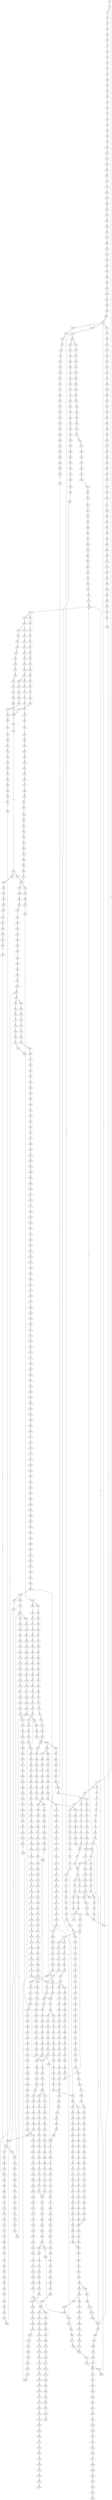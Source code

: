strict digraph  {
	S0 -> S1 [ label = T ];
	S1 -> S2 [ label = T ];
	S1 -> S3 [ label = G ];
	S2 -> S4 [ label = C ];
	S3 -> S5 [ label = C ];
	S3 -> S6 [ label = T ];
	S4 -> S7 [ label = A ];
	S5 -> S8 [ label = T ];
	S6 -> S9 [ label = C ];
	S7 -> S10 [ label = A ];
	S8 -> S11 [ label = A ];
	S9 -> S12 [ label = T ];
	S10 -> S13 [ label = G ];
	S11 -> S14 [ label = C ];
	S12 -> S15 [ label = T ];
	S12 -> S16 [ label = C ];
	S13 -> S17 [ label = A ];
	S14 -> S18 [ label = C ];
	S15 -> S19 [ label = C ];
	S16 -> S20 [ label = C ];
	S17 -> S21 [ label = C ];
	S18 -> S22 [ label = T ];
	S19 -> S23 [ label = G ];
	S20 -> S24 [ label = G ];
	S21 -> S25 [ label = C ];
	S22 -> S26 [ label = G ];
	S23 -> S27 [ label = G ];
	S24 -> S28 [ label = T ];
	S25 -> S29 [ label = T ];
	S26 -> S30 [ label = T ];
	S27 -> S31 [ label = T ];
	S28 -> S32 [ label = T ];
	S29 -> S33 [ label = T ];
	S30 -> S34 [ label = C ];
	S31 -> S35 [ label = C ];
	S32 -> S36 [ label = C ];
	S33 -> S37 [ label = T ];
	S34 -> S38 [ label = C ];
	S35 -> S39 [ label = C ];
	S36 -> S40 [ label = C ];
	S37 -> S41 [ label = T ];
	S38 -> S42 [ label = T ];
	S39 -> S43 [ label = T ];
	S40 -> S44 [ label = T ];
	S41 -> S45 [ label = T ];
	S42 -> S46 [ label = T ];
	S43 -> S47 [ label = T ];
	S44 -> S48 [ label = T ];
	S45 -> S49 [ label = G ];
	S46 -> S50 [ label = G ];
	S47 -> S51 [ label = G ];
	S48 -> S52 [ label = A ];
	S49 -> S53 [ label = A ];
	S50 -> S54 [ label = A ];
	S50 -> S55 [ label = T ];
	S51 -> S56 [ label = A ];
	S52 -> S57 [ label = A ];
	S53 -> S58 [ label = A ];
	S54 -> S59 [ label = A ];
	S55 -> S60 [ label = A ];
	S56 -> S59 [ label = A ];
	S57 -> S61 [ label = A ];
	S58 -> S62 [ label = C ];
	S59 -> S63 [ label = C ];
	S60 -> S64 [ label = G ];
	S61 -> S65 [ label = C ];
	S62 -> S66 [ label = A ];
	S63 -> S67 [ label = T ];
	S63 -> S68 [ label = A ];
	S64 -> S69 [ label = G ];
	S65 -> S70 [ label = A ];
	S66 -> S71 [ label = G ];
	S67 -> S72 [ label = T ];
	S68 -> S73 [ label = G ];
	S69 -> S74 [ label = A ];
	S70 -> S75 [ label = G ];
	S71 -> S76 [ label = T ];
	S72 -> S77 [ label = C ];
	S73 -> S78 [ label = G ];
	S74 -> S79 [ label = G ];
	S75 -> S80 [ label = G ];
	S76 -> S81 [ label = T ];
	S77 -> S82 [ label = A ];
	S78 -> S83 [ label = G ];
	S78 -> S84 [ label = T ];
	S79 -> S85 [ label = A ];
	S80 -> S86 [ label = T ];
	S81 -> S87 [ label = G ];
	S82 -> S88 [ label = A ];
	S83 -> S89 [ label = T ];
	S84 -> S90 [ label = C ];
	S85 -> S91 [ label = G ];
	S86 -> S92 [ label = C ];
	S87 -> S93 [ label = A ];
	S88 -> S94 [ label = C ];
	S89 -> S95 [ label = C ];
	S90 -> S96 [ label = C ];
	S91 -> S97 [ label = G ];
	S92 -> S98 [ label = T ];
	S93 -> S99 [ label = C ];
	S94 -> S100 [ label = C ];
	S94 -> S101 [ label = T ];
	S95 -> S102 [ label = C ];
	S96 -> S103 [ label = C ];
	S97 -> S104 [ label = T ];
	S98 -> S105 [ label = C ];
	S99 -> S106 [ label = T ];
	S100 -> S107 [ label = G ];
	S101 -> S108 [ label = G ];
	S102 -> S109 [ label = G ];
	S103 -> S110 [ label = T ];
	S104 -> S111 [ label = C ];
	S105 -> S112 [ label = T ];
	S106 -> S113 [ label = G ];
	S107 -> S114 [ label = G ];
	S108 -> S115 [ label = G ];
	S108 -> S116 [ label = C ];
	S109 -> S117 [ label = C ];
	S110 -> S118 [ label = T ];
	S111 -> S119 [ label = C ];
	S112 -> S120 [ label = C ];
	S113 -> S121 [ label = T ];
	S114 -> S122 [ label = C ];
	S115 -> S123 [ label = C ];
	S116 -> S124 [ label = C ];
	S117 -> S125 [ label = C ];
	S118 -> S126 [ label = C ];
	S119 -> S127 [ label = C ];
	S120 -> S128 [ label = C ];
	S121 -> S129 [ label = A ];
	S122 -> S130 [ label = C ];
	S123 -> S131 [ label = C ];
	S124 -> S132 [ label = C ];
	S125 -> S133 [ label = G ];
	S126 -> S134 [ label = T ];
	S126 -> S135 [ label = G ];
	S127 -> S136 [ label = T ];
	S127 -> S137 [ label = A ];
	S127 -> S138 [ label = G ];
	S128 -> S139 [ label = G ];
	S129 -> S140 [ label = C ];
	S130 -> S141 [ label = C ];
	S131 -> S142 [ label = C ];
	S132 -> S143 [ label = T ];
	S133 -> S144 [ label = C ];
	S133 -> S145 [ label = G ];
	S134 -> S146 [ label = C ];
	S135 -> S147 [ label = C ];
	S136 -> S118 [ label = T ];
	S137 -> S148 [ label = G ];
	S138 -> S149 [ label = G ];
	S139 -> S150 [ label = T ];
	S140 -> S151 [ label = A ];
	S141 -> S152 [ label = A ];
	S142 -> S153 [ label = A ];
	S143 -> S154 [ label = A ];
	S144 -> S155 [ label = A ];
	S145 -> S156 [ label = A ];
	S146 -> S157 [ label = G ];
	S147 -> S158 [ label = A ];
	S148 -> S159 [ label = A ];
	S149 -> S160 [ label = A ];
	S150 -> S161 [ label = A ];
	S151 -> S162 [ label = C ];
	S152 -> S163 [ label = G ];
	S153 -> S164 [ label = G ];
	S154 -> S165 [ label = G ];
	S155 -> S166 [ label = C ];
	S156 -> S167 [ label = A ];
	S157 -> S168 [ label = T ];
	S158 -> S169 [ label = C ];
	S159 -> S170 [ label = G ];
	S160 -> S171 [ label = G ];
	S161 -> S172 [ label = C ];
	S162 -> S173 [ label = T ];
	S163 -> S174 [ label = T ];
	S164 -> S175 [ label = G ];
	S165 -> S176 [ label = G ];
	S166 -> S177 [ label = G ];
	S167 -> S178 [ label = C ];
	S168 -> S179 [ label = A ];
	S169 -> S180 [ label = G ];
	S170 -> S181 [ label = C ];
	S171 -> S182 [ label = G ];
	S172 -> S183 [ label = A ];
	S173 -> S184 [ label = T ];
	S174 -> S185 [ label = T ];
	S175 -> S186 [ label = T ];
	S176 -> S187 [ label = T ];
	S177 -> S188 [ label = C ];
	S178 -> S189 [ label = T ];
	S179 -> S190 [ label = C ];
	S180 -> S191 [ label = T ];
	S181 -> S192 [ label = C ];
	S182 -> S193 [ label = C ];
	S183 -> S194 [ label = T ];
	S184 -> S195 [ label = G ];
	S185 -> S196 [ label = G ];
	S186 -> S197 [ label = G ];
	S187 -> S198 [ label = G ];
	S188 -> S199 [ label = G ];
	S189 -> S200 [ label = G ];
	S190 -> S201 [ label = G ];
	S191 -> S202 [ label = G ];
	S192 -> S203 [ label = A ];
	S193 -> S204 [ label = G ];
	S194 -> S205 [ label = G ];
	S195 -> S206 [ label = G ];
	S196 -> S207 [ label = T ];
	S197 -> S208 [ label = C ];
	S197 -> S209 [ label = G ];
	S198 -> S210 [ label = T ];
	S199 -> S211 [ label = C ];
	S200 -> S212 [ label = C ];
	S201 -> S213 [ label = G ];
	S202 -> S214 [ label = G ];
	S203 -> S215 [ label = C ];
	S204 -> S216 [ label = T ];
	S205 -> S217 [ label = G ];
	S206 -> S218 [ label = A ];
	S207 -> S219 [ label = G ];
	S208 -> S220 [ label = G ];
	S209 -> S221 [ label = G ];
	S210 -> S222 [ label = G ];
	S211 -> S223 [ label = A ];
	S211 -> S224 [ label = G ];
	S212 -> S225 [ label = A ];
	S213 -> S226 [ label = C ];
	S214 -> S227 [ label = C ];
	S215 -> S228 [ label = G ];
	S216 -> S229 [ label = G ];
	S217 -> S230 [ label = C ];
	S218 -> S231 [ label = G ];
	S219 -> S232 [ label = C ];
	S220 -> S233 [ label = C ];
	S221 -> S234 [ label = C ];
	S222 -> S235 [ label = C ];
	S223 -> S236 [ label = G ];
	S224 -> S237 [ label = C ];
	S224 -> S238 [ label = G ];
	S225 -> S239 [ label = A ];
	S226 -> S240 [ label = T ];
	S227 -> S241 [ label = G ];
	S228 -> S242 [ label = G ];
	S229 -> S243 [ label = G ];
	S230 -> S244 [ label = G ];
	S231 -> S245 [ label = A ];
	S232 -> S246 [ label = G ];
	S233 -> S247 [ label = G ];
	S234 -> S248 [ label = T ];
	S235 -> S249 [ label = G ];
	S236 -> S250 [ label = C ];
	S237 -> S251 [ label = G ];
	S238 -> S252 [ label = C ];
	S239 -> S253 [ label = C ];
	S240 -> S254 [ label = A ];
	S241 -> S255 [ label = T ];
	S242 -> S256 [ label = T ];
	S243 -> S257 [ label = T ];
	S244 -> S258 [ label = C ];
	S245 -> S259 [ label = C ];
	S246 -> S260 [ label = T ];
	S247 -> S261 [ label = T ];
	S248 -> S262 [ label = T ];
	S249 -> S263 [ label = T ];
	S250 -> S264 [ label = C ];
	S251 -> S265 [ label = T ];
	S252 -> S266 [ label = T ];
	S253 -> S267 [ label = C ];
	S254 -> S268 [ label = C ];
	S255 -> S269 [ label = C ];
	S256 -> S270 [ label = T ];
	S257 -> S271 [ label = A ];
	S258 -> S272 [ label = C ];
	S259 -> S273 [ label = C ];
	S260 -> S274 [ label = C ];
	S261 -> S275 [ label = C ];
	S262 -> S276 [ label = C ];
	S263 -> S277 [ label = C ];
	S264 -> S278 [ label = G ];
	S265 -> S279 [ label = C ];
	S266 -> S280 [ label = G ];
	S267 -> S281 [ label = A ];
	S268 -> S282 [ label = T ];
	S269 -> S283 [ label = C ];
	S270 -> S284 [ label = A ];
	S271 -> S285 [ label = T ];
	S272 -> S286 [ label = C ];
	S273 -> S287 [ label = C ];
	S274 -> S288 [ label = G ];
	S275 -> S289 [ label = G ];
	S276 -> S290 [ label = G ];
	S277 -> S288 [ label = G ];
	S278 -> S291 [ label = G ];
	S279 -> S292 [ label = G ];
	S280 -> S293 [ label = G ];
	S281 -> S294 [ label = G ];
	S282 -> S295 [ label = G ];
	S283 -> S296 [ label = C ];
	S284 -> S297 [ label = C ];
	S285 -> S298 [ label = G ];
	S286 -> S299 [ label = C ];
	S287 -> S300 [ label = C ];
	S288 -> S301 [ label = A ];
	S289 -> S302 [ label = T ];
	S290 -> S303 [ label = A ];
	S291 -> S304 [ label = C ];
	S291 -> S305 [ label = T ];
	S292 -> S306 [ label = A ];
	S293 -> S307 [ label = A ];
	S294 -> S308 [ label = A ];
	S295 -> S309 [ label = G ];
	S296 -> S310 [ label = C ];
	S297 -> S311 [ label = T ];
	S298 -> S312 [ label = A ];
	S299 -> S313 [ label = C ];
	S300 -> S314 [ label = C ];
	S301 -> S315 [ label = A ];
	S302 -> S316 [ label = G ];
	S303 -> S317 [ label = A ];
	S304 -> S318 [ label = A ];
	S305 -> S319 [ label = G ];
	S306 -> S320 [ label = C ];
	S307 -> S321 [ label = A ];
	S308 -> S322 [ label = A ];
	S309 -> S323 [ label = T ];
	S310 -> S324 [ label = A ];
	S311 -> S325 [ label = G ];
	S312 -> S326 [ label = G ];
	S313 -> S327 [ label = A ];
	S314 -> S328 [ label = C ];
	S315 -> S329 [ label = C ];
	S316 -> S330 [ label = C ];
	S317 -> S331 [ label = C ];
	S318 -> S332 [ label = C ];
	S319 -> S333 [ label = G ];
	S320 -> S334 [ label = G ];
	S321 -> S335 [ label = T ];
	S322 -> S336 [ label = C ];
	S323 -> S337 [ label = G ];
	S324 -> S338 [ label = C ];
	S325 -> S339 [ label = C ];
	S326 -> S340 [ label = C ];
	S327 -> S341 [ label = C ];
	S328 -> S342 [ label = T ];
	S329 -> S343 [ label = C ];
	S329 -> S344 [ label = A ];
	S330 -> S345 [ label = A ];
	S331 -> S346 [ label = A ];
	S332 -> S347 [ label = T ];
	S333 -> S348 [ label = A ];
	S334 -> S349 [ label = C ];
	S335 -> S350 [ label = G ];
	S336 -> S351 [ label = A ];
	S337 -> S352 [ label = C ];
	S338 -> S353 [ label = T ];
	S339 -> S354 [ label = A ];
	S340 -> S355 [ label = G ];
	S341 -> S356 [ label = T ];
	S342 -> S357 [ label = T ];
	S343 -> S358 [ label = T ];
	S344 -> S359 [ label = C ];
	S345 -> S360 [ label = T ];
	S346 -> S361 [ label = C ];
	S347 -> S362 [ label = T ];
	S348 -> S363 [ label = A ];
	S349 -> S364 [ label = G ];
	S350 -> S365 [ label = G ];
	S351 -> S366 [ label = G ];
	S352 -> S367 [ label = T ];
	S353 -> S368 [ label = T ];
	S354 -> S369 [ label = G ];
	S355 -> S370 [ label = G ];
	S356 -> S371 [ label = T ];
	S357 -> S372 [ label = C ];
	S358 -> S373 [ label = T ];
	S358 -> S374 [ label = G ];
	S359 -> S375 [ label = C ];
	S360 -> S376 [ label = C ];
	S361 -> S377 [ label = G ];
	S362 -> S378 [ label = C ];
	S363 -> S379 [ label = G ];
	S364 -> S380 [ label = C ];
	S365 -> S381 [ label = G ];
	S366 -> S382 [ label = C ];
	S367 -> S383 [ label = A ];
	S368 -> S384 [ label = G ];
	S369 -> S385 [ label = A ];
	S370 -> S386 [ label = T ];
	S371 -> S387 [ label = T ];
	S372 -> S388 [ label = A ];
	S373 -> S389 [ label = C ];
	S374 -> S390 [ label = T ];
	S375 -> S391 [ label = C ];
	S376 -> S392 [ label = C ];
	S377 -> S393 [ label = C ];
	S378 -> S394 [ label = A ];
	S379 -> S395 [ label = A ];
	S380 -> S396 [ label = C ];
	S381 -> S397 [ label = G ];
	S382 -> S398 [ label = C ];
	S383 -> S399 [ label = C ];
	S384 -> S400 [ label = A ];
	S385 -> S401 [ label = C ];
	S386 -> S402 [ label = C ];
	S387 -> S403 [ label = A ];
	S388 -> S404 [ label = G ];
	S389 -> S405 [ label = G ];
	S390 -> S406 [ label = C ];
	S391 -> S407 [ label = G ];
	S392 -> S408 [ label = G ];
	S393 -> S409 [ label = G ];
	S394 -> S410 [ label = G ];
	S395 -> S411 [ label = A ];
	S396 -> S412 [ label = T ];
	S397 -> S413 [ label = T ];
	S398 -> S414 [ label = G ];
	S399 -> S415 [ label = T ];
	S400 -> S416 [ label = G ];
	S401 -> S417 [ label = G ];
	S402 -> S418 [ label = G ];
	S403 -> S419 [ label = G ];
	S404 -> S420 [ label = A ];
	S405 -> S421 [ label = T ];
	S406 -> S422 [ label = G ];
	S407 -> S423 [ label = T ];
	S408 -> S424 [ label = C ];
	S409 -> S425 [ label = C ];
	S410 -> S426 [ label = C ];
	S411 -> S427 [ label = C ];
	S412 -> S428 [ label = C ];
	S413 -> S429 [ label = C ];
	S414 -> S430 [ label = T ];
	S415 -> S431 [ label = G ];
	S416 -> S432 [ label = C ];
	S417 -> S433 [ label = G ];
	S418 -> S434 [ label = C ];
	S419 -> S435 [ label = C ];
	S420 -> S436 [ label = G ];
	S421 -> S437 [ label = A ];
	S422 -> S438 [ label = C ];
	S423 -> S439 [ label = A ];
	S424 -> S440 [ label = A ];
	S425 -> S441 [ label = A ];
	S426 -> S442 [ label = C ];
	S427 -> S443 [ label = G ];
	S428 -> S444 [ label = G ];
	S429 -> S445 [ label = C ];
	S430 -> S446 [ label = C ];
	S431 -> S447 [ label = T ];
	S432 -> S448 [ label = C ];
	S433 -> S449 [ label = A ];
	S434 -> S450 [ label = A ];
	S435 -> S451 [ label = C ];
	S436 -> S452 [ label = G ];
	S437 -> S453 [ label = C ];
	S438 -> S454 [ label = G ];
	S439 -> S455 [ label = C ];
	S440 -> S456 [ label = C ];
	S441 -> S457 [ label = C ];
	S442 -> S458 [ label = G ];
	S443 -> S459 [ label = G ];
	S444 -> S460 [ label = G ];
	S445 -> S461 [ label = G ];
	S446 -> S462 [ label = C ];
	S447 -> S463 [ label = A ];
	S448 -> S464 [ label = G ];
	S449 -> S465 [ label = C ];
	S450 -> S466 [ label = C ];
	S451 -> S467 [ label = G ];
	S452 -> S468 [ label = T ];
	S453 -> S469 [ label = T ];
	S454 -> S470 [ label = C ];
	S455 -> S471 [ label = G ];
	S456 -> S472 [ label = G ];
	S457 -> S473 [ label = G ];
	S458 -> S474 [ label = C ];
	S459 -> S475 [ label = C ];
	S460 -> S476 [ label = G ];
	S461 -> S477 [ label = C ];
	S462 -> S478 [ label = T ];
	S463 -> S479 [ label = A ];
	S464 -> S480 [ label = C ];
	S465 -> S481 [ label = A ];
	S466 -> S482 [ label = G ];
	S467 -> S483 [ label = T ];
	S468 -> S484 [ label = C ];
	S469 -> S485 [ label = T ];
	S470 -> S486 [ label = G ];
	S470 -> S487 [ label = A ];
	S471 -> S488 [ label = T ];
	S472 -> S489 [ label = T ];
	S473 -> S490 [ label = T ];
	S474 -> S491 [ label = C ];
	S475 -> S492 [ label = A ];
	S476 -> S493 [ label = C ];
	S477 -> S125 [ label = C ];
	S478 -> S494 [ label = C ];
	S479 -> S495 [ label = C ];
	S480 -> S496 [ label = C ];
	S481 -> S497 [ label = C ];
	S482 -> S498 [ label = C ];
	S483 -> S499 [ label = C ];
	S484 -> S500 [ label = C ];
	S485 -> S501 [ label = C ];
	S486 -> S502 [ label = A ];
	S487 -> S503 [ label = A ];
	S488 -> S504 [ label = C ];
	S489 -> S505 [ label = C ];
	S490 -> S506 [ label = C ];
	S491 -> S507 [ label = C ];
	S492 -> S508 [ label = C ];
	S493 -> S509 [ label = T ];
	S494 -> S510 [ label = T ];
	S495 -> S511 [ label = A ];
	S496 -> S512 [ label = C ];
	S497 -> S513 [ label = A ];
	S498 -> S514 [ label = G ];
	S499 -> S515 [ label = C ];
	S500 -> S127 [ label = C ];
	S501 -> S516 [ label = A ];
	S502 -> S517 [ label = G ];
	S503 -> S518 [ label = C ];
	S504 -> S519 [ label = C ];
	S505 -> S520 [ label = G ];
	S506 -> S521 [ label = C ];
	S507 -> S522 [ label = C ];
	S508 -> S523 [ label = C ];
	S508 -> S524 [ label = T ];
	S509 -> S525 [ label = C ];
	S510 -> S526 [ label = G ];
	S511 -> S527 [ label = C ];
	S512 -> S522 [ label = C ];
	S513 -> S528 [ label = C ];
	S514 -> S211 [ label = C ];
	S515 -> S529 [ label = C ];
	S516 -> S530 [ label = A ];
	S517 -> S531 [ label = C ];
	S518 -> S532 [ label = C ];
	S519 -> S533 [ label = A ];
	S520 -> S534 [ label = A ];
	S521 -> S535 [ label = A ];
	S522 -> S536 [ label = T ];
	S523 -> S537 [ label = G ];
	S524 -> S538 [ label = G ];
	S525 -> S539 [ label = A ];
	S526 -> S540 [ label = T ];
	S527 -> S541 [ label = A ];
	S528 -> S542 [ label = C ];
	S529 -> S543 [ label = A ];
	S530 -> S544 [ label = G ];
	S531 -> S545 [ label = A ];
	S532 -> S546 [ label = C ];
	S533 -> S547 [ label = G ];
	S534 -> S548 [ label = G ];
	S535 -> S549 [ label = G ];
	S536 -> S550 [ label = T ];
	S536 -> S551 [ label = C ];
	S537 -> S552 [ label = G ];
	S538 -> S553 [ label = G ];
	S539 -> S554 [ label = C ];
	S540 -> S555 [ label = C ];
	S541 -> S556 [ label = C ];
	S542 -> S557 [ label = T ];
	S543 -> S558 [ label = C ];
	S544 -> S559 [ label = C ];
	S545 -> S560 [ label = G ];
	S546 -> S561 [ label = G ];
	S547 -> S562 [ label = C ];
	S548 -> S563 [ label = C ];
	S549 -> S562 [ label = C ];
	S550 -> S564 [ label = C ];
	S551 -> S565 [ label = C ];
	S552 -> S566 [ label = G ];
	S553 -> S567 [ label = G ];
	S554 -> S568 [ label = G ];
	S555 -> S569 [ label = G ];
	S556 -> S570 [ label = G ];
	S557 -> S571 [ label = C ];
	S558 -> S572 [ label = C ];
	S559 -> S573 [ label = G ];
	S560 -> S574 [ label = T ];
	S561 -> S575 [ label = T ];
	S562 -> S576 [ label = T ];
	S562 -> S577 [ label = G ];
	S563 -> S578 [ label = G ];
	S564 -> S579 [ label = A ];
	S565 -> S580 [ label = A ];
	S566 -> S581 [ label = A ];
	S567 -> S582 [ label = A ];
	S568 -> S583 [ label = T ];
	S569 -> S584 [ label = T ];
	S570 -> S585 [ label = C ];
	S571 -> S586 [ label = T ];
	S572 -> S587 [ label = A ];
	S573 -> S588 [ label = A ];
	S574 -> S589 [ label = G ];
	S575 -> S590 [ label = A ];
	S576 -> S591 [ label = T ];
	S577 -> S592 [ label = A ];
	S578 -> S593 [ label = A ];
	S579 -> S594 [ label = C ];
	S580 -> S595 [ label = C ];
	S581 -> S596 [ label = A ];
	S582 -> S597 [ label = A ];
	S583 -> S598 [ label = C ];
	S584 -> S599 [ label = G ];
	S585 -> S600 [ label = T ];
	S586 -> S601 [ label = A ];
	S587 -> S602 [ label = C ];
	S588 -> S603 [ label = G ];
	S589 -> S604 [ label = C ];
	S590 -> S605 [ label = C ];
	S591 -> S606 [ label = C ];
	S592 -> S607 [ label = G ];
	S593 -> S608 [ label = G ];
	S594 -> S609 [ label = G ];
	S595 -> S610 [ label = C ];
	S596 -> S611 [ label = T ];
	S597 -> S612 [ label = C ];
	S598 -> S613 [ label = C ];
	S599 -> S614 [ label = G ];
	S600 -> S615 [ label = C ];
	S601 -> S616 [ label = G ];
	S602 -> S617 [ label = C ];
	S603 -> S618 [ label = T ];
	S604 -> S619 [ label = A ];
	S605 -> S620 [ label = A ];
	S606 -> S621 [ label = A ];
	S607 -> S622 [ label = T ];
	S608 -> S623 [ label = T ];
	S609 -> S624 [ label = C ];
	S610 -> S625 [ label = C ];
	S611 -> S626 [ label = T ];
	S612 -> S627 [ label = T ];
	S613 -> S628 [ label = A ];
	S614 -> S629 [ label = T ];
	S615 -> S630 [ label = C ];
	S616 -> S631 [ label = A ];
	S617 -> S632 [ label = G ];
	S618 -> S633 [ label = C ];
	S619 -> S634 [ label = A ];
	S620 -> S635 [ label = G ];
	S621 -> S636 [ label = C ];
	S622 -> S637 [ label = C ];
	S623 -> S638 [ label = C ];
	S624 -> S639 [ label = T ];
	S625 -> S640 [ label = G ];
	S626 -> S641 [ label = G ];
	S627 -> S642 [ label = G ];
	S628 -> S549 [ label = G ];
	S629 -> S643 [ label = A ];
	S630 -> S644 [ label = T ];
	S631 -> S645 [ label = A ];
	S632 -> S646 [ label = A ];
	S633 -> S647 [ label = C ];
	S634 -> S648 [ label = C ];
	S635 -> S649 [ label = C ];
	S636 -> S650 [ label = G ];
	S637 -> S647 [ label = C ];
	S637 -> S651 [ label = T ];
	S638 -> S652 [ label = G ];
	S639 -> S653 [ label = C ];
	S640 -> S654 [ label = C ];
	S641 -> S655 [ label = A ];
	S642 -> S656 [ label = G ];
	S643 -> S657 [ label = C ];
	S644 -> S658 [ label = A ];
	S645 -> S659 [ label = C ];
	S646 -> S660 [ label = T ];
	S647 -> S661 [ label = C ];
	S648 -> S662 [ label = A ];
	S649 -> S663 [ label = A ];
	S650 -> S664 [ label = C ];
	S651 -> S665 [ label = C ];
	S652 -> S666 [ label = A ];
	S653 -> S667 [ label = C ];
	S654 -> S668 [ label = C ];
	S655 -> S669 [ label = A ];
	S656 -> S670 [ label = A ];
	S657 -> S671 [ label = C ];
	S658 -> S672 [ label = G ];
	S659 -> S673 [ label = G ];
	S660 -> S674 [ label = C ];
	S661 -> S675 [ label = T ];
	S661 -> S676 [ label = G ];
	S662 -> S677 [ label = G ];
	S663 -> S678 [ label = G ];
	S664 -> S679 [ label = C ];
	S665 -> S680 [ label = G ];
	S666 -> S681 [ label = A ];
	S667 -> S682 [ label = G ];
	S668 -> S683 [ label = G ];
	S669 -> S684 [ label = C ];
	S670 -> S685 [ label = C ];
	S671 -> S686 [ label = G ];
	S672 -> S687 [ label = A ];
	S673 -> S688 [ label = A ];
	S674 -> S689 [ label = G ];
	S675 -> S690 [ label = C ];
	S676 -> S691 [ label = C ];
	S677 -> S692 [ label = C ];
	S678 -> S693 [ label = G ];
	S679 -> S694 [ label = C ];
	S680 -> S695 [ label = T ];
	S681 -> S696 [ label = C ];
	S682 -> S697 [ label = G ];
	S683 -> S698 [ label = G ];
	S684 -> S699 [ label = C ];
	S685 -> S700 [ label = C ];
	S686 -> S701 [ label = G ];
	S687 -> S702 [ label = A ];
	S688 -> S703 [ label = G ];
	S689 -> S704 [ label = G ];
	S690 -> S705 [ label = C ];
	S691 -> S706 [ label = C ];
	S692 -> S707 [ label = T ];
	S693 -> S708 [ label = T ];
	S694 -> S709 [ label = T ];
	S695 -> S710 [ label = C ];
	S696 -> S711 [ label = C ];
	S697 -> S712 [ label = T ];
	S698 -> S713 [ label = T ];
	S699 -> S714 [ label = C ];
	S700 -> S715 [ label = C ];
	S701 -> S716 [ label = T ];
	S702 -> S717 [ label = C ];
	S703 -> S718 [ label = G ];
	S704 -> S719 [ label = T ];
	S705 -> S720 [ label = G ];
	S706 -> S721 [ label = T ];
	S707 -> S722 [ label = A ];
	S708 -> S723 [ label = G ];
	S709 -> S724 [ label = T ];
	S710 -> S725 [ label = T ];
	S711 -> S358 [ label = T ];
	S712 -> S726 [ label = T ];
	S713 -> S727 [ label = C ];
	S714 -> S728 [ label = G ];
	S715 -> S729 [ label = G ];
	S716 -> S730 [ label = G ];
	S717 -> S731 [ label = T ];
	S718 -> S732 [ label = T ];
	S719 -> S733 [ label = T ];
	S720 -> S734 [ label = G ];
	S721 -> S735 [ label = G ];
	S722 -> S736 [ label = C ];
	S723 -> S737 [ label = C ];
	S724 -> S738 [ label = C ];
	S725 -> S739 [ label = G ];
	S726 -> S740 [ label = G ];
	S727 -> S741 [ label = C ];
	S728 -> S742 [ label = T ];
	S729 -> S743 [ label = T ];
	S730 -> S744 [ label = G ];
	S731 -> S745 [ label = T ];
	S732 -> S746 [ label = G ];
	S733 -> S747 [ label = C ];
	S734 -> S748 [ label = T ];
	S735 -> S749 [ label = T ];
	S736 -> S750 [ label = G ];
	S737 -> S751 [ label = A ];
	S738 -> S752 [ label = A ];
	S739 -> S753 [ label = T ];
	S740 -> S754 [ label = C ];
	S741 -> S755 [ label = C ];
	S742 -> S756 [ label = C ];
	S743 -> S757 [ label = C ];
	S744 -> S758 [ label = T ];
	S745 -> S759 [ label = C ];
	S746 -> S760 [ label = T ];
	S747 -> S761 [ label = C ];
	S748 -> S762 [ label = C ];
	S749 -> S763 [ label = C ];
	S750 -> S764 [ label = A ];
	S751 -> S765 [ label = C ];
	S752 -> S766 [ label = T ];
	S753 -> S767 [ label = T ];
	S754 -> S768 [ label = A ];
	S755 -> S769 [ label = A ];
	S756 -> S770 [ label = T ];
	S757 -> S771 [ label = T ];
	S758 -> S772 [ label = T ];
	S759 -> S773 [ label = A ];
	S760 -> S774 [ label = C ];
	S761 -> S775 [ label = A ];
	S762 -> S776 [ label = T ];
	S763 -> S777 [ label = G ];
	S764 -> S778 [ label = G ];
	S765 -> S779 [ label = G ];
	S766 -> S780 [ label = C ];
	S767 -> S781 [ label = C ];
	S768 -> S782 [ label = C ];
	S769 -> S783 [ label = G ];
	S770 -> S784 [ label = C ];
	S771 -> S784 [ label = C ];
	S772 -> S785 [ label = A ];
	S773 -> S88 [ label = A ];
	S774 -> S786 [ label = C ];
	S775 -> S787 [ label = G ];
	S776 -> S788 [ label = G ];
	S777 -> S789 [ label = C ];
	S778 -> S790 [ label = A ];
	S779 -> S791 [ label = C ];
	S780 -> S792 [ label = C ];
	S781 -> S793 [ label = C ];
	S782 -> S794 [ label = T ];
	S783 -> S795 [ label = T ];
	S784 -> S796 [ label = G ];
	S785 -> S797 [ label = G ];
	S786 -> S798 [ label = C ];
	S787 -> S799 [ label = T ];
	S788 -> S800 [ label = G ];
	S789 -> S454 [ label = G ];
	S790 -> S801 [ label = A ];
	S791 -> S802 [ label = G ];
	S792 -> S803 [ label = A ];
	S793 -> S804 [ label = G ];
	S794 -> S805 [ label = G ];
	S795 -> S806 [ label = G ];
	S796 -> S807 [ label = G ];
	S797 -> S808 [ label = A ];
	S798 -> S809 [ label = T ];
	S799 -> S810 [ label = G ];
	S800 -> S811 [ label = A ];
	S801 -> S812 [ label = C ];
	S802 -> S813 [ label = G ];
	S803 -> S814 [ label = G ];
	S804 -> S815 [ label = T ];
	S805 -> S816 [ label = G ];
	S806 -> S817 [ label = G ];
	S807 -> S818 [ label = C ];
	S808 -> S819 [ label = A ];
	S809 -> S820 [ label = G ];
	S810 -> S821 [ label = G ];
	S811 -> S822 [ label = G ];
	S812 -> S823 [ label = T ];
	S813 -> S824 [ label = T ];
	S814 -> S825 [ label = A ];
	S815 -> S826 [ label = G ];
	S816 -> S827 [ label = T ];
	S817 -> S828 [ label = T ];
	S818 -> S829 [ label = A ];
	S819 -> S830 [ label = G ];
	S820 -> S831 [ label = T ];
	S821 -> S832 [ label = T ];
	S822 -> S833 [ label = G ];
	S823 -> S834 [ label = G ];
	S824 -> S835 [ label = G ];
	S825 -> S836 [ label = A ];
	S826 -> S837 [ label = G ];
	S827 -> S838 [ label = C ];
	S828 -> S839 [ label = C ];
	S829 -> S840 [ label = C ];
	S830 -> S841 [ label = G ];
	S831 -> S842 [ label = C ];
	S832 -> S839 [ label = C ];
	S833 -> S843 [ label = G ];
	S834 -> S844 [ label = G ];
	S835 -> S845 [ label = C ];
	S836 -> S846 [ label = C ];
	S837 -> S847 [ label = C ];
	S838 -> S848 [ label = G ];
	S839 -> S849 [ label = G ];
	S840 -> S850 [ label = C ];
	S841 -> S851 [ label = G ];
	S842 -> S852 [ label = C ];
	S843 -> S853 [ label = T ];
	S844 -> S854 [ label = C ];
	S845 -> S855 [ label = C ];
	S846 -> S856 [ label = C ];
	S847 -> S857 [ label = C ];
	S848 -> S858 [ label = T ];
	S849 -> S859 [ label = T ];
	S850 -> S860 [ label = G ];
	S851 -> S861 [ label = G ];
	S852 -> S862 [ label = T ];
	S853 -> S863 [ label = G ];
	S854 -> S864 [ label = G ];
	S855 -> S865 [ label = G ];
	S856 -> S866 [ label = A ];
	S856 -> S867 [ label = G ];
	S857 -> S868 [ label = C ];
	S858 -> S869 [ label = C ];
	S859 -> S870 [ label = C ];
	S860 -> S871 [ label = A ];
	S861 -> S872 [ label = G ];
	S862 -> S873 [ label = A ];
	S862 -> S46 [ label = T ];
	S863 -> S874 [ label = T ];
	S864 -> S875 [ label = C ];
	S865 -> S876 [ label = C ];
	S866 -> S877 [ label = G ];
	S866 -> S878 [ label = C ];
	S867 -> S879 [ label = G ];
	S868 -> S880 [ label = G ];
	S869 -> S881 [ label = C ];
	S870 -> S881 [ label = C ];
	S871 -> S882 [ label = G ];
	S871 -> S883 [ label = A ];
	S872 -> S884 [ label = T ];
	S873 -> S885 [ label = C ];
	S874 -> S886 [ label = T ];
	S875 -> S887 [ label = A ];
	S876 -> S888 [ label = A ];
	S877 -> S889 [ label = A ];
	S878 -> S890 [ label = C ];
	S879 -> S891 [ label = A ];
	S880 -> S892 [ label = T ];
	S881 -> S893 [ label = G ];
	S882 -> S894 [ label = T ];
	S883 -> S895 [ label = T ];
	S884 -> S896 [ label = C ];
	S885 -> S897 [ label = T ];
	S886 -> S898 [ label = C ];
	S887 -> S899 [ label = G ];
	S888 -> S900 [ label = A ];
	S889 -> S901 [ label = C ];
	S890 -> S902 [ label = A ];
	S891 -> S903 [ label = C ];
	S892 -> S904 [ label = C ];
	S893 -> S905 [ label = T ];
	S894 -> S906 [ label = C ];
	S895 -> S907 [ label = G ];
	S896 -> S908 [ label = C ];
	S897 -> S909 [ label = A ];
	S898 -> S910 [ label = C ];
	S899 -> S911 [ label = C ];
	S900 -> S912 [ label = C ];
	S901 -> S913 [ label = T ];
	S902 -> S914 [ label = C ];
	S903 -> S915 [ label = G ];
	S904 -> S916 [ label = C ];
	S905 -> S917 [ label = C ];
	S906 -> S918 [ label = C ];
	S907 -> S919 [ label = T ];
	S908 -> S920 [ label = G ];
	S909 -> S921 [ label = C ];
	S910 -> S922 [ label = A ];
	S911 -> S923 [ label = G ];
	S912 -> S924 [ label = C ];
	S913 -> S925 [ label = C ];
	S914 -> S926 [ label = C ];
	S915 -> S927 [ label = C ];
	S916 -> S928 [ label = A ];
	S917 -> S929 [ label = A ];
	S918 -> S930 [ label = A ];
	S918 -> S931 [ label = T ];
	S919 -> S932 [ label = A ];
	S920 -> S933 [ label = T ];
	S921 -> S934 [ label = C ];
	S922 -> S935 [ label = G ];
	S923 -> S936 [ label = G ];
	S924 -> S937 [ label = A ];
	S925 -> S938 [ label = C ];
	S926 -> S939 [ label = C ];
	S927 -> S940 [ label = C ];
	S928 -> S941 [ label = G ];
	S929 -> S942 [ label = C ];
	S930 -> S943 [ label = G ];
	S931 -> S944 [ label = C ];
	S932 -> S945 [ label = G ];
	S933 -> S946 [ label = C ];
	S934 -> S947 [ label = A ];
	S935 -> S948 [ label = C ];
	S936 -> S949 [ label = G ];
	S937 -> S950 [ label = G ];
	S938 -> S951 [ label = C ];
	S939 -> S952 [ label = C ];
	S940 -> S953 [ label = C ];
	S941 -> S954 [ label = T ];
	S942 -> S955 [ label = C ];
	S943 -> S956 [ label = T ];
	S943 -> S957 [ label = C ];
	S944 -> S958 [ label = G ];
	S945 -> S959 [ label = T ];
	S946 -> S960 [ label = G ];
	S947 -> S961 [ label = G ];
	S948 -> S962 [ label = A ];
	S949 -> S963 [ label = T ];
	S950 -> S964 [ label = T ];
	S951 -> S965 [ label = A ];
	S952 -> S966 [ label = T ];
	S953 -> S967 [ label = A ];
	S954 -> S968 [ label = A ];
	S955 -> S969 [ label = C ];
	S955 -> S970 [ label = G ];
	S956 -> S971 [ label = A ];
	S957 -> S972 [ label = T ];
	S958 -> S973 [ label = A ];
	S959 -> S974 [ label = T ];
	S960 -> S975 [ label = G ];
	S961 -> S976 [ label = G ];
	S962 -> S977 [ label = G ];
	S963 -> S978 [ label = G ];
	S964 -> S979 [ label = C ];
	S965 -> S980 [ label = T ];
	S966 -> S981 [ label = T ];
	S967 -> S982 [ label = T ];
	S968 -> S983 [ label = G ];
	S969 -> S984 [ label = T ];
	S970 -> S985 [ label = A ];
	S971 -> S983 [ label = G ];
	S972 -> S591 [ label = T ];
	S973 -> S986 [ label = A ];
	S974 -> S987 [ label = T ];
	S975 -> S988 [ label = A ];
	S976 -> S989 [ label = A ];
	S977 -> S990 [ label = A ];
	S978 -> S991 [ label = C ];
	S979 -> S992 [ label = G ];
	S980 -> S993 [ label = C ];
	S981 -> S994 [ label = C ];
	S982 -> S995 [ label = C ];
	S983 -> S996 [ label = G ];
	S983 -> S997 [ label = C ];
	S984 -> S998 [ label = G ];
	S985 -> S999 [ label = A ];
	S985 -> S1000 [ label = G ];
	S986 -> S1001 [ label = C ];
	S987 -> S1002 [ label = C ];
	S988 -> S1003 [ label = A ];
	S989 -> S1004 [ label = G ];
	S990 -> S1005 [ label = T ];
	S991 -> S1006 [ label = C ];
	S992 -> S1007 [ label = C ];
	S993 -> S1008 [ label = T ];
	S994 -> S1009 [ label = C ];
	S994 -> S1010 [ label = G ];
	S995 -> S1011 [ label = G ];
	S996 -> S1012 [ label = G ];
	S997 -> S1013 [ label = T ];
	S998 -> S1014 [ label = T ];
	S999 -> S1015 [ label = T ];
	S1000 -> S1016 [ label = T ];
	S1001 -> S1017 [ label = T ];
	S1002 -> S1018 [ label = A ];
	S1003 -> S1019 [ label = C ];
	S1004 -> S1020 [ label = A ];
	S1005 -> S1021 [ label = A ];
	S1006 -> S1022 [ label = G ];
	S1007 -> S1023 [ label = G ];
	S1008 -> S1024 [ label = G ];
	S1009 -> S1025 [ label = T ];
	S1010 -> S1026 [ label = A ];
	S1011 -> S1027 [ label = T ];
	S1012 -> S1028 [ label = T ];
	S1013 -> S1029 [ label = C ];
	S1014 -> S1030 [ label = C ];
	S1015 -> S1031 [ label = C ];
	S1016 -> S906 [ label = C ];
	S1017 -> S1032 [ label = T ];
	S1018 -> S1033 [ label = C ];
	S1019 -> S1034 [ label = A ];
	S1019 -> S1035 [ label = T ];
	S1020 -> S1036 [ label = G ];
	S1021 -> S1037 [ label = A ];
	S1022 -> S1038 [ label = C ];
	S1023 -> S1039 [ label = C ];
	S1024 -> S1040 [ label = C ];
	S1025 -> S1041 [ label = G ];
	S1026 -> S1042 [ label = T ];
	S1027 -> S1043 [ label = C ];
	S1028 -> S1044 [ label = C ];
	S1029 -> S1045 [ label = C ];
	S1030 -> S1046 [ label = C ];
	S1031 -> S1047 [ label = C ];
	S1032 -> S1048 [ label = C ];
	S1033 -> S1049 [ label = T ];
	S1034 -> S1050 [ label = G ];
	S1035 -> S1051 [ label = A ];
	S1036 -> S1052 [ label = T ];
	S1037 -> S1053 [ label = A ];
	S1038 -> S1054 [ label = C ];
	S1039 -> S1055 [ label = A ];
	S1040 -> S1056 [ label = C ];
	S1041 -> S1057 [ label = T ];
	S1042 -> S1058 [ label = C ];
	S1043 -> S1059 [ label = C ];
	S1044 -> S1060 [ label = A ];
	S1045 -> S1061 [ label = A ];
	S1046 -> S862 [ label = T ];
	S1047 -> S1062 [ label = T ];
	S1048 -> S1063 [ label = A ];
	S1049 -> S1064 [ label = C ];
	S1050 -> S1065 [ label = G ];
	S1051 -> S1066 [ label = C ];
	S1052 -> S1067 [ label = C ];
	S1053 -> S1068 [ label = A ];
	S1054 -> S1069 [ label = G ];
	S1055 -> S1070 [ label = G ];
	S1056 -> S1071 [ label = A ];
	S1057 -> S1072 [ label = C ];
	S1058 -> S1073 [ label = G ];
	S1059 -> S1074 [ label = T ];
	S1060 -> S1075 [ label = C ];
	S1061 -> S1076 [ label = C ];
	S1062 -> S1077 [ label = C ];
	S1063 -> S88 [ label = A ];
	S1064 -> S1078 [ label = C ];
	S1065 -> S1079 [ label = A ];
	S1066 -> S1080 [ label = A ];
	S1067 -> S1081 [ label = A ];
	S1068 -> S1082 [ label = A ];
	S1069 -> S1083 [ label = G ];
	S1070 -> S1084 [ label = C ];
	S1071 -> S1085 [ label = G ];
	S1072 -> S1086 [ label = C ];
	S1073 -> S1087 [ label = T ];
	S1074 -> S1088 [ label = C ];
	S1075 -> S1089 [ label = T ];
	S1076 -> S1090 [ label = C ];
	S1077 -> S1091 [ label = G ];
	S1078 -> S1092 [ label = T ];
	S1079 -> S1093 [ label = A ];
	S1080 -> S1094 [ label = A ];
	S1081 -> S1095 [ label = G ];
	S1082 -> S1096 [ label = C ];
	S1083 -> S1097 [ label = T ];
	S1084 -> S264 [ label = C ];
	S1085 -> S1098 [ label = T ];
	S1086 -> S1099 [ label = T ];
	S1087 -> S1100 [ label = T ];
	S1088 -> S1101 [ label = T ];
	S1089 -> S1102 [ label = C ];
	S1090 -> S1103 [ label = G ];
	S1091 -> S1104 [ label = A ];
	S1092 -> S1105 [ label = T ];
	S1093 -> S1106 [ label = T ];
	S1094 -> S1107 [ label = C ];
	S1095 -> S1108 [ label = G ];
	S1096 -> S1109 [ label = T ];
	S1097 -> S1110 [ label = G ];
	S1098 -> S1111 [ label = C ];
	S1099 -> S46 [ label = T ];
	S1100 -> S1112 [ label = T ];
	S1101 -> S1113 [ label = T ];
	S1102 -> S1114 [ label = G ];
	S1103 -> S1115 [ label = G ];
	S1104 -> S1116 [ label = A ];
	S1105 -> S1117 [ label = T ];
	S1106 -> S1118 [ label = A ];
	S1107 -> S1119 [ label = G ];
	S1108 -> S1120 [ label = A ];
	S1109 -> S1121 [ label = T ];
	S1110 -> S1122 [ label = G ];
	S1111 -> S1123 [ label = G ];
	S1112 -> S1124 [ label = G ];
	S1113 -> S1125 [ label = C ];
	S1114 -> S1126 [ label = C ];
	S1115 -> S1127 [ label = A ];
	S1116 -> S1001 [ label = C ];
	S1117 -> S1128 [ label = C ];
	S1118 -> S1129 [ label = G ];
	S1119 -> S1130 [ label = A ];
	S1120 -> S1131 [ label = C ];
	S1121 -> S1132 [ label = T ];
	S1122 -> S1133 [ label = T ];
	S1123 -> S1134 [ label = T ];
	S1124 -> S1135 [ label = T ];
	S1125 -> S1136 [ label = T ];
	S1126 -> S1137 [ label = T ];
	S1127 -> S1138 [ label = C ];
	S1128 -> S1139 [ label = A ];
	S1129 -> S1140 [ label = T ];
	S1130 -> S1141 [ label = A ];
	S1131 -> S1142 [ label = C ];
	S1132 -> S1143 [ label = G ];
	S1133 -> S1144 [ label = G ];
	S1134 -> S1145 [ label = A ];
	S1135 -> S1146 [ label = A ];
	S1136 -> S1147 [ label = C ];
	S1137 -> S1148 [ label = T ];
	S1138 -> S1149 [ label = G ];
	S1139 -> S1150 [ label = T ];
	S1140 -> S1151 [ label = C ];
	S1141 -> S1152 [ label = A ];
	S1142 -> S1153 [ label = A ];
	S1143 -> S1154 [ label = C ];
	S1144 -> S1155 [ label = G ];
	S1145 -> S1156 [ label = A ];
	S1146 -> S1157 [ label = G ];
	S1147 -> S1158 [ label = G ];
	S1148 -> S1159 [ label = C ];
	S1149 -> S1160 [ label = T ];
	S1150 -> S1161 [ label = C ];
	S1151 -> S1162 [ label = T ];
	S1152 -> S1163 [ label = A ];
	S1153 -> S1164 [ label = G ];
	S1154 -> S1165 [ label = C ];
	S1155 -> S1166 [ label = A ];
	S1156 -> S1167 [ label = G ];
	S1157 -> S1168 [ label = G ];
	S1158 -> S1169 [ label = G ];
	S1159 -> S1170 [ label = A ];
	S1160 -> S1171 [ label = C ];
	S1161 -> S1172 [ label = C ];
	S1162 -> S1173 [ label = C ];
	S1163 -> S1174 [ label = C ];
	S1164 -> S1175 [ label = T ];
	S1165 -> S1176 [ label = G ];
	S1166 -> S1177 [ label = A ];
	S1167 -> S1178 [ label = A ];
	S1168 -> S1179 [ label = A ];
	S1169 -> S1180 [ label = A ];
	S1170 -> S1181 [ label = T ];
	S1171 -> S1182 [ label = G ];
	S1172 -> S1183 [ label = A ];
	S1173 -> S1184 [ label = T ];
	S1174 -> S1185 [ label = A ];
	S1175 -> S1186 [ label = C ];
	S1176 -> S1187 [ label = T ];
	S1177 -> S1188 [ label = C ];
	S1178 -> S1189 [ label = C ];
	S1179 -> S1190 [ label = A ];
	S1180 -> S1191 [ label = G ];
	S1181 -> S1192 [ label = C ];
	S1182 -> S1193 [ label = T ];
	S1183 -> S814 [ label = G ];
	S1184 -> S1194 [ label = C ];
	S1185 -> S1195 [ label = G ];
	S1186 -> S1196 [ label = T ];
	S1187 -> S1197 [ label = A ];
	S1188 -> S1198 [ label = C ];
	S1189 -> S1199 [ label = G ];
	S1190 -> S1200 [ label = A ];
	S1191 -> S1201 [ label = A ];
	S1192 -> S1202 [ label = C ];
	S1193 -> S1203 [ label = G ];
	S1194 -> S1204 [ label = T ];
	S1195 -> S1205 [ label = A ];
	S1196 -> S1206 [ label = C ];
	S1197 -> S1207 [ label = G ];
	S1198 -> S1208 [ label = T ];
	S1199 -> S1209 [ label = G ];
	S1200 -> S1210 [ label = G ];
	S1201 -> S1211 [ label = G ];
	S1202 -> S803 [ label = A ];
	S1203 -> S1212 [ label = A ];
	S1204 -> S1213 [ label = G ];
	S1205 -> S1214 [ label = A ];
	S1206 -> S1215 [ label = T ];
	S1207 -> S1216 [ label = C ];
	S1208 -> S1217 [ label = C ];
	S1209 -> S1218 [ label = C ];
	S1210 -> S1219 [ label = G ];
	S1211 -> S1220 [ label = G ];
	S1212 -> S1221 [ label = C ];
	S1213 -> S1222 [ label = A ];
	S1214 -> S1223 [ label = G ];
	S1215 -> S1224 [ label = G ];
	S1216 -> S1225 [ label = C ];
	S1217 -> S1226 [ label = G ];
	S1218 -> S1227 [ label = T ];
	S1219 -> S1228 [ label = T ];
	S1220 -> S1229 [ label = T ];
	S1221 -> S1230 [ label = C ];
	S1222 -> S1231 [ label = G ];
	S1223 -> S1232 [ label = G ];
	S1224 -> S1233 [ label = T ];
	S1225 -> S1234 [ label = G ];
	S1226 -> S1235 [ label = G ];
	S1227 -> S1236 [ label = C ];
	S1228 -> S1237 [ label = C ];
	S1229 -> S111 [ label = C ];
	S1230 -> S1238 [ label = G ];
	S1231 -> S1239 [ label = T ];
	S1232 -> S1240 [ label = G ];
	S1233 -> S1241 [ label = A ];
	S1234 -> S1242 [ label = G ];
	S1235 -> S1243 [ label = C ];
	S1236 -> S1244 [ label = T ];
	S1237 -> S1245 [ label = C ];
	S1238 -> S1246 [ label = G ];
	S1239 -> S1247 [ label = A ];
	S1240 -> S1248 [ label = G ];
	S1242 -> S1249 [ label = T ];
	S1243 -> S1250 [ label = A ];
	S1244 -> S1251 [ label = C ];
	S1245 -> S1252 [ label = C ];
	S1246 -> S1253 [ label = T ];
	S1248 -> S1254 [ label = T ];
	S1249 -> S1255 [ label = G ];
	S1250 -> S1256 [ label = C ];
	S1251 -> S1257 [ label = G ];
	S1252 -> S1258 [ label = G ];
	S1253 -> S1259 [ label = C ];
	S1254 -> S1260 [ label = C ];
	S1255 -> S1261 [ label = A ];
	S1256 -> S1262 [ label = G ];
	S1257 -> S1263 [ label = A ];
	S1258 -> S1264 [ label = A ];
	S1259 -> S1265 [ label = G ];
	S1260 -> S1266 [ label = T ];
	S1261 -> S1267 [ label = C ];
	S1262 -> S1268 [ label = C ];
	S1263 -> S1269 [ label = A ];
	S1264 -> S1270 [ label = A ];
	S1265 -> S1271 [ label = C ];
	S1266 -> S1272 [ label = C ];
	S1267 -> S1273 [ label = G ];
	S1268 -> S1274 [ label = G ];
	S1269 -> S1275 [ label = G ];
	S1270 -> S1276 [ label = G ];
	S1271 -> S1277 [ label = G ];
	S1272 -> S1278 [ label = T ];
	S1273 -> S1279 [ label = T ];
	S1274 -> S1280 [ label = C ];
	S1275 -> S1281 [ label = T ];
	S1276 -> S1282 [ label = T ];
	S1277 -> S1283 [ label = T ];
	S1278 -> S1284 [ label = C ];
	S1279 -> S1285 [ label = G ];
	S1280 -> S224 [ label = G ];
	S1281 -> S1286 [ label = C ];
	S1282 -> S1287 [ label = C ];
	S1283 -> S1288 [ label = A ];
	S1284 -> S1289 [ label = G ];
	S1285 -> S1290 [ label = G ];
	S1286 -> S1291 [ label = G ];
	S1287 -> S1292 [ label = G ];
	S1288 -> S1293 [ label = G ];
	S1289 -> S1294 [ label = T ];
	S1290 -> S1295 [ label = G ];
	S1291 -> S1296 [ label = C ];
	S1292 -> S1297 [ label = A ];
	S1293 -> S1298 [ label = C ];
	S1294 -> S1299 [ label = G ];
	S1295 -> S1300 [ label = T ];
	S1296 -> S1301 [ label = G ];
	S1297 -> S1302 [ label = G ];
	S1298 -> S1303 [ label = C ];
	S1299 -> S1304 [ label = G ];
	S1300 -> S1305 [ label = A ];
	S1301 -> S1306 [ label = G ];
	S1302 -> S1307 [ label = G ];
	S1303 -> S1308 [ label = G ];
	S1304 -> S1309 [ label = T ];
	S1305 -> S1310 [ label = C ];
	S1306 -> S1311 [ label = C ];
	S1307 -> S1312 [ label = T ];
	S1308 -> S1313 [ label = C ];
	S1309 -> S1314 [ label = A ];
	S1310 -> S1315 [ label = T ];
	S1311 -> S1316 [ label = T ];
	S1312 -> S1317 [ label = A ];
	S1313 -> S1318 [ label = T ];
	S1315 -> S1319 [ label = A ];
	S1316 -> S1320 [ label = A ];
	S1317 -> S1321 [ label = T ];
	S1318 -> S1322 [ label = G ];
	S1319 -> S1323 [ label = T ];
	S1320 -> S1324 [ label = T ];
	S1321 -> S1325 [ label = A ];
	S1322 -> S1326 [ label = G ];
	S1323 -> S1327 [ label = T ];
	S1324 -> S1328 [ label = A ];
	S1325 -> S1329 [ label = A ];
	S1326 -> S1330 [ label = A ];
	S1327 -> S1331 [ label = G ];
	S1328 -> S1332 [ label = G ];
	S1329 -> S1333 [ label = G ];
	S1330 -> S1334 [ label = A ];
	S1331 -> S1335 [ label = G ];
	S1332 -> S1336 [ label = T ];
	S1333 -> S1337 [ label = T ];
	S1334 -> S1338 [ label = G ];
	S1335 -> S1339 [ label = A ];
	S1336 -> S1340 [ label = A ];
	S1337 -> S1341 [ label = C ];
	S1338 -> S1342 [ label = A ];
	S1339 -> S1343 [ label = A ];
	S1340 -> S1344 [ label = G ];
	S1341 -> S1345 [ label = G ];
	S1342 -> S1346 [ label = A ];
	S1343 -> S1347 [ label = C ];
	S1344 -> S1348 [ label = C ];
	S1345 -> S1349 [ label = T ];
	S1346 -> S427 [ label = C ];
	S1347 -> S1350 [ label = G ];
	S1348 -> S1351 [ label = C ];
	S1349 -> S1352 [ label = G ];
	S1350 -> S1353 [ label = G ];
	S1351 -> S1354 [ label = G ];
	S1352 -> S1355 [ label = G ];
	S1353 -> S1356 [ label = T ];
	S1354 -> S1357 [ label = A ];
	S1355 -> S1358 [ label = T ];
	S1356 -> S1359 [ label = A ];
	S1357 -> S1360 [ label = A ];
	S1358 -> S643 [ label = A ];
	S1359 -> S1361 [ label = C ];
	S1360 -> S1362 [ label = A ];
	S1361 -> S1363 [ label = G ];
	S1362 -> S1364 [ label = C ];
	S1363 -> S1365 [ label = A ];
	S1364 -> S1366 [ label = C ];
	S1365 -> S1367 [ label = A ];
	S1366 -> S1368 [ label = C ];
	S1367 -> S1369 [ label = G ];
	S1368 -> S1370 [ label = C ];
	S1369 -> S1371 [ label = A ];
	S1370 -> S1372 [ label = G ];
	S1371 -> S1373 [ label = A ];
	S1372 -> S1374 [ label = A ];
	S1373 -> S1375 [ label = G ];
	S1374 -> S1376 [ label = C ];
	S1375 -> S1377 [ label = T ];
	S1376 -> S1378 [ label = T ];
	S1377 -> S1379 [ label = G ];
	S1378 -> S1380 [ label = A ];
	S1379 -> S1381 [ label = T ];
	S1380 -> S1382 [ label = G ];
	S1381 -> S1383 [ label = C ];
	S1382 -> S1384 [ label = A ];
	S1383 -> S1385 [ label = C ];
	S1384 -> S1386 [ label = A ];
	S1385 -> S1387 [ label = T ];
	S1386 -> S1388 [ label = T ];
	S1387 -> S1389 [ label = G ];
	S1388 -> S1390 [ label = C ];
	S1389 -> S1391 [ label = G ];
	S1390 -> S1392 [ label = G ];
	S1391 -> S1393 [ label = C ];
	S1392 -> S1394 [ label = G ];
	S1393 -> S1395 [ label = C ];
	S1394 -> S1396 [ label = G ];
	S1395 -> S1397 [ label = T ];
	S1396 -> S1398 [ label = T ];
	S1397 -> S1399 [ label = G ];
	S1398 -> S1400 [ label = A ];
	S1399 -> S1401 [ label = G ];
	S1400 -> S1402 [ label = T ];
	S1401 -> S1403 [ label = G ];
	S1402 -> S1404 [ label = C ];
	S1403 -> S1405 [ label = T ];
	S1404 -> S1406 [ label = C ];
	S1405 -> S1407 [ label = C ];
	S1406 -> S1408 [ label = C ];
	S1407 -> S1409 [ label = C ];
	S1408 -> S1410 [ label = G ];
	S1409 -> S1411 [ label = C ];
	S1410 -> S1412 [ label = A ];
	S1411 -> S1413 [ label = G ];
	S1412 -> S1414 [ label = A ];
	S1413 -> S1415 [ label = A ];
	S1414 -> S1416 [ label = A ];
	S1415 -> S1417 [ label = G ];
	S1416 -> S1418 [ label = G ];
	S1417 -> S1419 [ label = T ];
	S1418 -> S1420 [ label = T ];
	S1419 -> S1421 [ label = C ];
	S1420 -> S1422 [ label = G ];
	S1421 -> S1423 [ label = C ];
	S1422 -> S1424 [ label = T ];
	S1423 -> S930 [ label = A ];
	S1424 -> S1425 [ label = C ];
	S1425 -> S1426 [ label = G ];
	S1426 -> S1427 [ label = T ];
	S1427 -> S1428 [ label = C ];
	S1428 -> S1429 [ label = G ];
	S1429 -> S1430 [ label = G ];
	S1430 -> S1431 [ label = A ];
	S1431 -> S1432 [ label = A ];
	S1432 -> S1019 [ label = C ];
}
